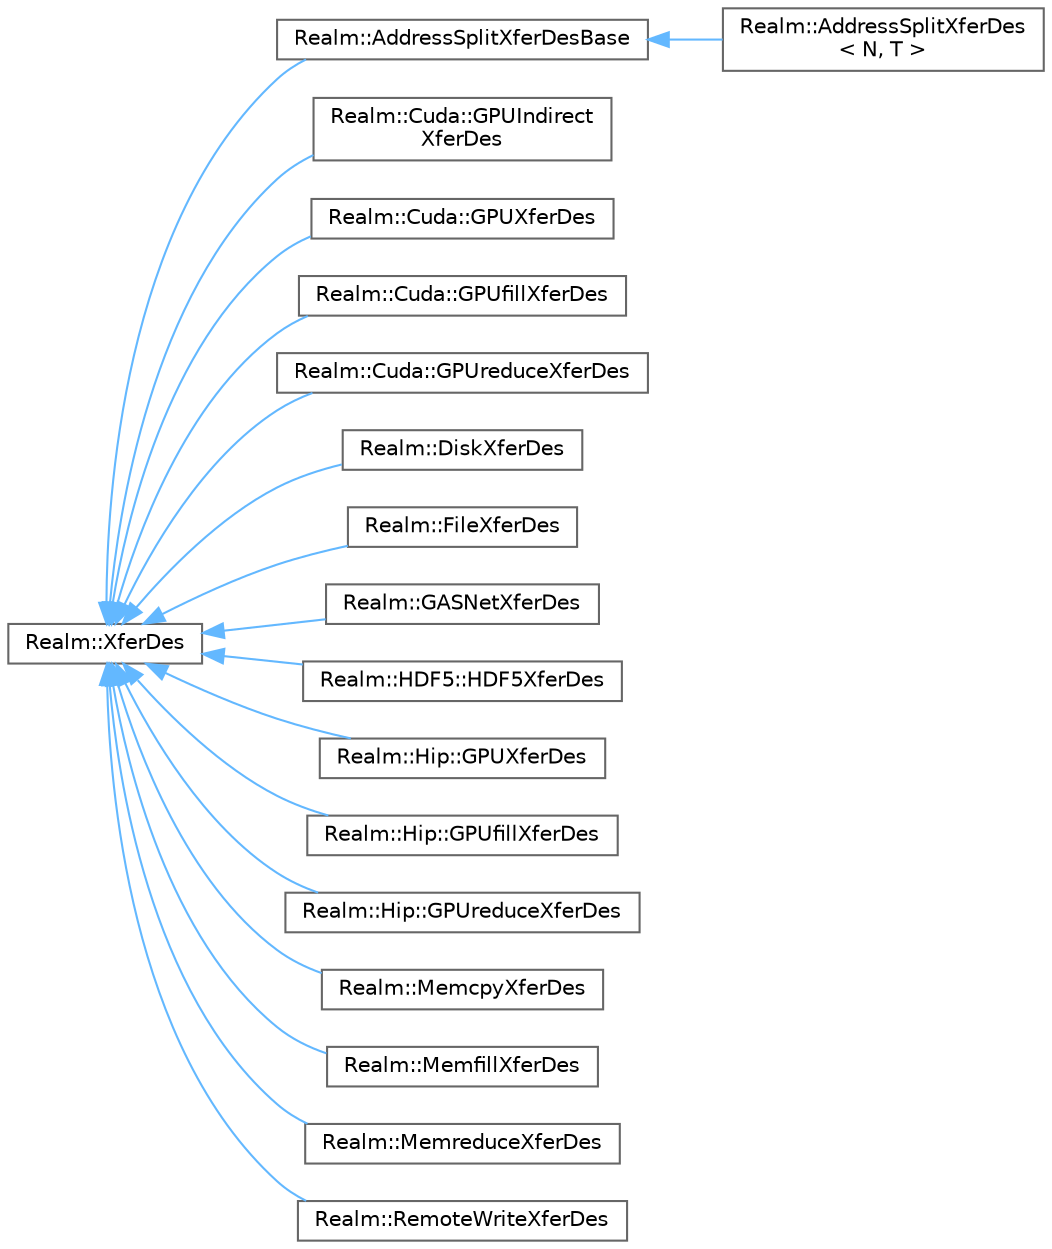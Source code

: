 digraph "Graphical Class Hierarchy"
{
 // LATEX_PDF_SIZE
  bgcolor="transparent";
  edge [fontname=Helvetica,fontsize=10,labelfontname=Helvetica,labelfontsize=10];
  node [fontname=Helvetica,fontsize=10,shape=box,height=0.2,width=0.4];
  rankdir="LR";
  Node0 [id="Node000000",label="Realm::XferDes",height=0.2,width=0.4,color="grey40", fillcolor="white", style="filled",URL="$classRealm_1_1XferDes.html",tooltip=" "];
  Node0 -> Node1 [id="edge347_Node000000_Node000001",dir="back",color="steelblue1",style="solid",tooltip=" "];
  Node1 [id="Node000001",label="Realm::AddressSplitXferDesBase",height=0.2,width=0.4,color="grey40", fillcolor="white", style="filled",URL="$classRealm_1_1AddressSplitXferDesBase.html",tooltip=" "];
  Node1 -> Node2 [id="edge348_Node000001_Node000002",dir="back",color="steelblue1",style="solid",tooltip=" "];
  Node2 [id="Node000002",label="Realm::AddressSplitXferDes\l\< N, T \>",height=0.2,width=0.4,color="grey40", fillcolor="white", style="filled",URL="$classRealm_1_1AddressSplitXferDes.html",tooltip=" "];
  Node0 -> Node3 [id="edge349_Node000000_Node000003",dir="back",color="steelblue1",style="solid",tooltip=" "];
  Node3 [id="Node000003",label="Realm::Cuda::GPUIndirect\lXferDes",height=0.2,width=0.4,color="grey40", fillcolor="white", style="filled",URL="$classRealm_1_1Cuda_1_1GPUIndirectXferDes.html",tooltip=" "];
  Node0 -> Node4 [id="edge350_Node000000_Node000004",dir="back",color="steelblue1",style="solid",tooltip=" "];
  Node4 [id="Node000004",label="Realm::Cuda::GPUXferDes",height=0.2,width=0.4,color="grey40", fillcolor="white", style="filled",URL="$classRealm_1_1Cuda_1_1GPUXferDes.html",tooltip=" "];
  Node0 -> Node5 [id="edge351_Node000000_Node000005",dir="back",color="steelblue1",style="solid",tooltip=" "];
  Node5 [id="Node000005",label="Realm::Cuda::GPUfillXferDes",height=0.2,width=0.4,color="grey40", fillcolor="white", style="filled",URL="$classRealm_1_1Cuda_1_1GPUfillXferDes.html",tooltip=" "];
  Node0 -> Node6 [id="edge352_Node000000_Node000006",dir="back",color="steelblue1",style="solid",tooltip=" "];
  Node6 [id="Node000006",label="Realm::Cuda::GPUreduceXferDes",height=0.2,width=0.4,color="grey40", fillcolor="white", style="filled",URL="$classRealm_1_1Cuda_1_1GPUreduceXferDes.html",tooltip=" "];
  Node0 -> Node7 [id="edge353_Node000000_Node000007",dir="back",color="steelblue1",style="solid",tooltip=" "];
  Node7 [id="Node000007",label="Realm::DiskXferDes",height=0.2,width=0.4,color="grey40", fillcolor="white", style="filled",URL="$classRealm_1_1DiskXferDes.html",tooltip=" "];
  Node0 -> Node8 [id="edge354_Node000000_Node000008",dir="back",color="steelblue1",style="solid",tooltip=" "];
  Node8 [id="Node000008",label="Realm::FileXferDes",height=0.2,width=0.4,color="grey40", fillcolor="white", style="filled",URL="$classRealm_1_1FileXferDes.html",tooltip=" "];
  Node0 -> Node9 [id="edge355_Node000000_Node000009",dir="back",color="steelblue1",style="solid",tooltip=" "];
  Node9 [id="Node000009",label="Realm::GASNetXferDes",height=0.2,width=0.4,color="grey40", fillcolor="white", style="filled",URL="$classRealm_1_1GASNetXferDes.html",tooltip=" "];
  Node0 -> Node10 [id="edge356_Node000000_Node000010",dir="back",color="steelblue1",style="solid",tooltip=" "];
  Node10 [id="Node000010",label="Realm::HDF5::HDF5XferDes",height=0.2,width=0.4,color="grey40", fillcolor="white", style="filled",URL="$classRealm_1_1HDF5_1_1HDF5XferDes.html",tooltip=" "];
  Node0 -> Node11 [id="edge357_Node000000_Node000011",dir="back",color="steelblue1",style="solid",tooltip=" "];
  Node11 [id="Node000011",label="Realm::Hip::GPUXferDes",height=0.2,width=0.4,color="grey40", fillcolor="white", style="filled",URL="$classRealm_1_1Hip_1_1GPUXferDes.html",tooltip=" "];
  Node0 -> Node12 [id="edge358_Node000000_Node000012",dir="back",color="steelblue1",style="solid",tooltip=" "];
  Node12 [id="Node000012",label="Realm::Hip::GPUfillXferDes",height=0.2,width=0.4,color="grey40", fillcolor="white", style="filled",URL="$classRealm_1_1Hip_1_1GPUfillXferDes.html",tooltip=" "];
  Node0 -> Node13 [id="edge359_Node000000_Node000013",dir="back",color="steelblue1",style="solid",tooltip=" "];
  Node13 [id="Node000013",label="Realm::Hip::GPUreduceXferDes",height=0.2,width=0.4,color="grey40", fillcolor="white", style="filled",URL="$classRealm_1_1Hip_1_1GPUreduceXferDes.html",tooltip=" "];
  Node0 -> Node14 [id="edge360_Node000000_Node000014",dir="back",color="steelblue1",style="solid",tooltip=" "];
  Node14 [id="Node000014",label="Realm::MemcpyXferDes",height=0.2,width=0.4,color="grey40", fillcolor="white", style="filled",URL="$classRealm_1_1MemcpyXferDes.html",tooltip=" "];
  Node0 -> Node15 [id="edge361_Node000000_Node000015",dir="back",color="steelblue1",style="solid",tooltip=" "];
  Node15 [id="Node000015",label="Realm::MemfillXferDes",height=0.2,width=0.4,color="grey40", fillcolor="white", style="filled",URL="$classRealm_1_1MemfillXferDes.html",tooltip=" "];
  Node0 -> Node16 [id="edge362_Node000000_Node000016",dir="back",color="steelblue1",style="solid",tooltip=" "];
  Node16 [id="Node000016",label="Realm::MemreduceXferDes",height=0.2,width=0.4,color="grey40", fillcolor="white", style="filled",URL="$classRealm_1_1MemreduceXferDes.html",tooltip=" "];
  Node0 -> Node17 [id="edge363_Node000000_Node000017",dir="back",color="steelblue1",style="solid",tooltip=" "];
  Node17 [id="Node000017",label="Realm::RemoteWriteXferDes",height=0.2,width=0.4,color="grey40", fillcolor="white", style="filled",URL="$classRealm_1_1RemoteWriteXferDes.html",tooltip=" "];
}
